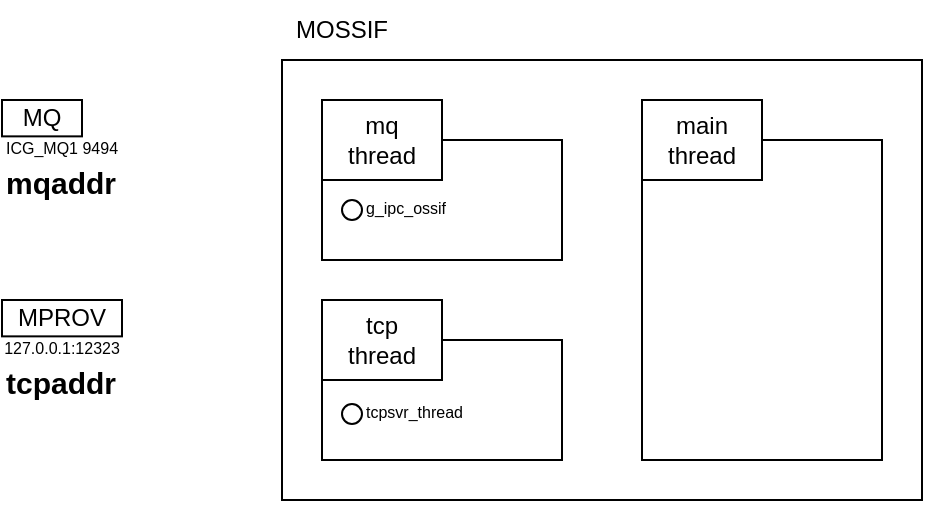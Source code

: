 <mxfile version="26.1.0">
  <diagram name="페이지-1" id="qzyhOUPyN61X00X48giR">
    <mxGraphModel dx="819" dy="416" grid="1" gridSize="10" guides="1" tooltips="1" connect="1" arrows="1" fold="1" page="1" pageScale="1" pageWidth="827" pageHeight="1169" math="0" shadow="0">
      <root>
        <mxCell id="0" />
        <mxCell id="1" parent="0" />
        <mxCell id="0mUN5aCMRDgJ7s6GESbr-17" value="" style="rounded=0;whiteSpace=wrap;html=1;" parent="1" vertex="1">
          <mxGeometry x="180" y="110" width="320" height="220" as="geometry" />
        </mxCell>
        <mxCell id="0mUN5aCMRDgJ7s6GESbr-1" value="" style="rounded=0;whiteSpace=wrap;html=1;" parent="1" vertex="1">
          <mxGeometry x="360" y="150" width="120" height="160" as="geometry" />
        </mxCell>
        <mxCell id="0mUN5aCMRDgJ7s6GESbr-2" value="main thread" style="rounded=0;whiteSpace=wrap;html=1;" parent="1" vertex="1">
          <mxGeometry x="360" y="130" width="60" height="40" as="geometry" />
        </mxCell>
        <mxCell id="0mUN5aCMRDgJ7s6GESbr-10" value="" style="rounded=0;whiteSpace=wrap;html=1;" parent="1" vertex="1">
          <mxGeometry x="200" y="150" width="120" height="60" as="geometry" />
        </mxCell>
        <mxCell id="0mUN5aCMRDgJ7s6GESbr-11" value="mq&lt;br&gt;&lt;div&gt;thread&lt;/div&gt;" style="rounded=0;whiteSpace=wrap;html=1;" parent="1" vertex="1">
          <mxGeometry x="200" y="130" width="60" height="40" as="geometry" />
        </mxCell>
        <mxCell id="0mUN5aCMRDgJ7s6GESbr-12" value="" style="rounded=0;whiteSpace=wrap;html=1;align=left;" parent="1" vertex="1">
          <mxGeometry x="200" y="250" width="120" height="60" as="geometry" />
        </mxCell>
        <mxCell id="0mUN5aCMRDgJ7s6GESbr-13" value="tcp&lt;br&gt;&lt;div&gt;thread&lt;/div&gt;" style="rounded=0;whiteSpace=wrap;html=1;" parent="1" vertex="1">
          <mxGeometry x="200" y="230" width="60" height="40" as="geometry" />
        </mxCell>
        <mxCell id="0mUN5aCMRDgJ7s6GESbr-16" value="" style="group" parent="1" vertex="1" connectable="0">
          <mxGeometry x="210" y="178" width="70" height="12" as="geometry" />
        </mxCell>
        <mxCell id="0mUN5aCMRDgJ7s6GESbr-14" value="" style="ellipse;whiteSpace=wrap;html=1;aspect=fixed;" parent="0mUN5aCMRDgJ7s6GESbr-16" vertex="1">
          <mxGeometry y="2" width="10" height="10" as="geometry" />
        </mxCell>
        <mxCell id="0mUN5aCMRDgJ7s6GESbr-15" value="&lt;font style=&quot;font-size: 8px;&quot;&gt;g_ipc_ossif&lt;/font&gt;" style="text;html=1;align=left;verticalAlign=middle;whiteSpace=wrap;rounded=0;" parent="0mUN5aCMRDgJ7s6GESbr-16" vertex="1">
          <mxGeometry x="10" width="60" height="10" as="geometry" />
        </mxCell>
        <mxCell id="0mUN5aCMRDgJ7s6GESbr-18" value="MOSSIF" style="text;html=1;align=center;verticalAlign=middle;whiteSpace=wrap;rounded=0;" parent="1" vertex="1">
          <mxGeometry x="180" y="80" width="60" height="30" as="geometry" />
        </mxCell>
        <mxCell id="0mUN5aCMRDgJ7s6GESbr-20" value="" style="group" parent="1" vertex="1" connectable="0">
          <mxGeometry x="40" y="230" width="120" height="100" as="geometry" />
        </mxCell>
        <mxCell id="0mUN5aCMRDgJ7s6GESbr-5" value="MPROV" style="rounded=0;whiteSpace=wrap;html=1;" parent="0mUN5aCMRDgJ7s6GESbr-20" vertex="1">
          <mxGeometry width="60" height="18.182" as="geometry" />
        </mxCell>
        <mxCell id="0mUN5aCMRDgJ7s6GESbr-6" value="&lt;font style=&quot;font-size: 8px;&quot;&gt;127.0.0.1:12323&lt;/font&gt;" style="text;html=1;align=center;verticalAlign=middle;whiteSpace=wrap;rounded=0;" parent="0mUN5aCMRDgJ7s6GESbr-20" vertex="1">
          <mxGeometry y="18.182" width="60" height="9.091" as="geometry" />
        </mxCell>
        <mxCell id="0mUN5aCMRDgJ7s6GESbr-8" value="&lt;h1 style=&quot;margin-top: 0px;&quot;&gt;&lt;font style=&quot;font-size: 15px;&quot;&gt;tcpaddr&lt;/font&gt;&lt;/h1&gt;&lt;div&gt;&lt;br&gt;&lt;/div&gt;" style="text;html=1;whiteSpace=wrap;overflow=hidden;rounded=0;" parent="0mUN5aCMRDgJ7s6GESbr-20" vertex="1">
          <mxGeometry y="18.182" width="120" height="81.818" as="geometry" />
        </mxCell>
        <mxCell id="0mUN5aCMRDgJ7s6GESbr-21" value="" style="group" parent="1" vertex="1" connectable="0">
          <mxGeometry x="40" y="130" width="120" height="100" as="geometry" />
        </mxCell>
        <mxCell id="0mUN5aCMRDgJ7s6GESbr-3" value="MQ" style="rounded=0;whiteSpace=wrap;html=1;" parent="0mUN5aCMRDgJ7s6GESbr-21" vertex="1">
          <mxGeometry width="40" height="18.182" as="geometry" />
        </mxCell>
        <mxCell id="0mUN5aCMRDgJ7s6GESbr-7" value="&lt;font style=&quot;font-size: 8px;&quot;&gt;ICG_MQ1&amp;nbsp;&lt;/font&gt;&lt;span style=&quot;font-size: 8px; background-color: transparent; color: light-dark(rgb(0, 0, 0), rgb(255, 255, 255));&quot;&gt;9494&lt;/span&gt;" style="text;html=1;align=left;verticalAlign=middle;whiteSpace=wrap;rounded=0;" parent="0mUN5aCMRDgJ7s6GESbr-21" vertex="1">
          <mxGeometry y="18.182" width="60" height="9.091" as="geometry" />
        </mxCell>
        <mxCell id="0mUN5aCMRDgJ7s6GESbr-9" value="&lt;h1 style=&quot;margin-top: 0px;&quot;&gt;&lt;font style=&quot;font-size: 15px;&quot;&gt;mqaddr&lt;/font&gt;&lt;/h1&gt;&lt;div&gt;&lt;br&gt;&lt;/div&gt;" style="text;html=1;whiteSpace=wrap;overflow=hidden;rounded=0;" parent="0mUN5aCMRDgJ7s6GESbr-21" vertex="1">
          <mxGeometry y="18.182" width="120" height="81.818" as="geometry" />
        </mxCell>
        <mxCell id="kQ5Fjs25QCEKXcWTlB_y-3" value="" style="ellipse;whiteSpace=wrap;html=1;aspect=fixed;" vertex="1" parent="1">
          <mxGeometry x="210" y="282" width="10" height="10" as="geometry" />
        </mxCell>
        <mxCell id="kQ5Fjs25QCEKXcWTlB_y-4" value="&lt;font style=&quot;font-size: 8px;&quot;&gt;tcpsvr_thread&lt;/font&gt;" style="text;html=1;align=left;verticalAlign=middle;whiteSpace=wrap;rounded=0;" vertex="1" parent="1">
          <mxGeometry x="220" y="280" width="60" height="10" as="geometry" />
        </mxCell>
      </root>
    </mxGraphModel>
  </diagram>
</mxfile>
